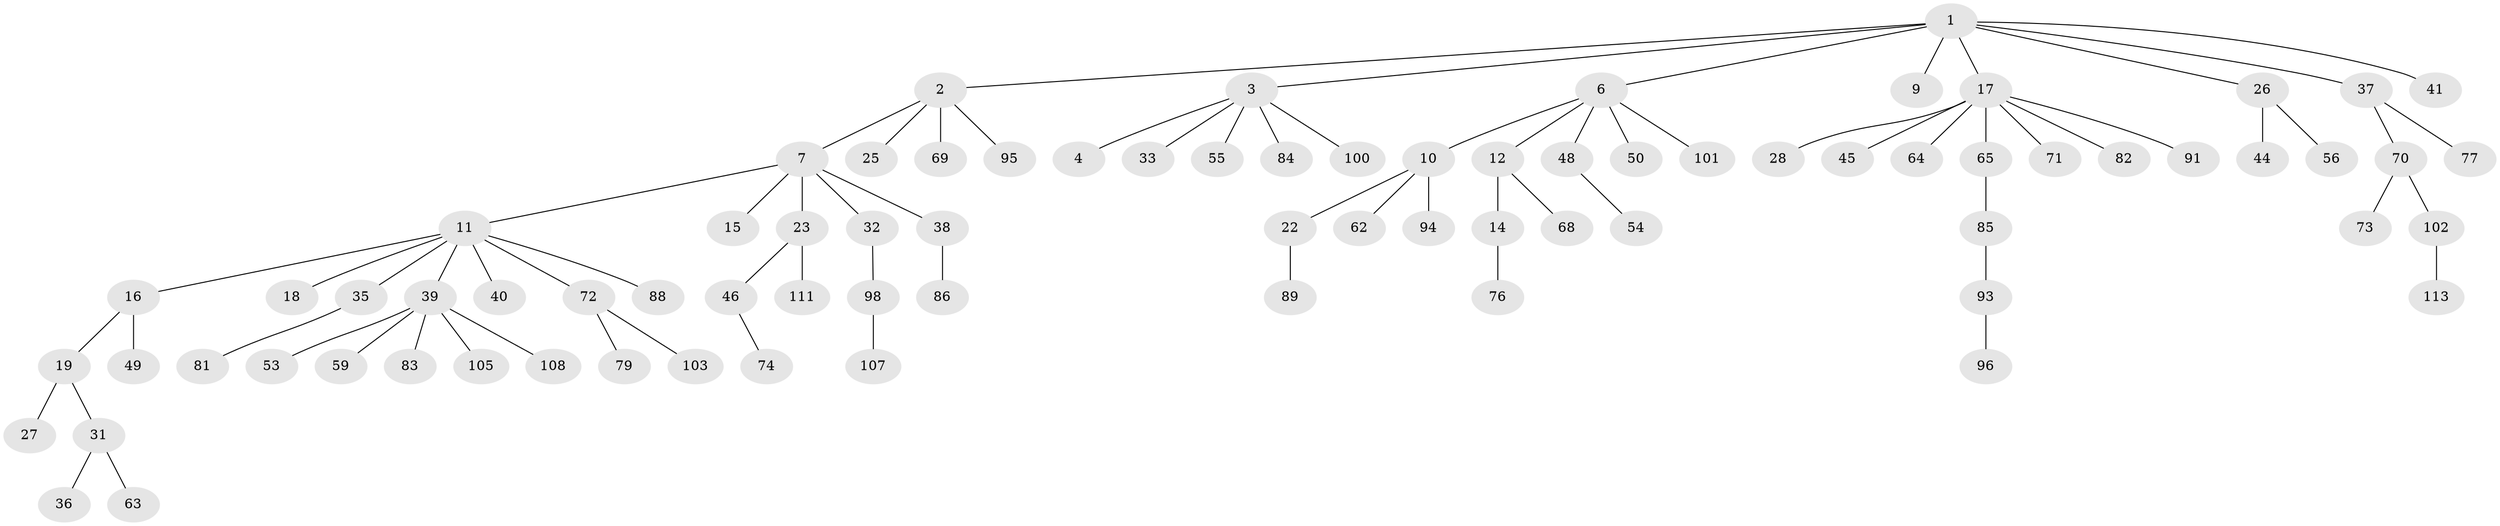 // Generated by graph-tools (version 1.1) at 2025/52/02/27/25 19:52:10]
// undirected, 80 vertices, 79 edges
graph export_dot {
graph [start="1"]
  node [color=gray90,style=filled];
  1 [super="+5"];
  2 [super="+51"];
  3 [super="+24"];
  4 [super="+8"];
  6 [super="+30"];
  7;
  9 [super="+109"];
  10 [super="+42"];
  11 [super="+13"];
  12 [super="+29"];
  14 [super="+60"];
  15 [super="+110"];
  16;
  17 [super="+20"];
  18 [super="+21"];
  19 [super="+61"];
  22 [super="+58"];
  23 [super="+34"];
  25;
  26 [super="+43"];
  27;
  28 [super="+87"];
  31 [super="+67"];
  32 [super="+75"];
  33;
  35 [super="+47"];
  36 [super="+92"];
  37 [super="+66"];
  38 [super="+52"];
  39 [super="+57"];
  40;
  41;
  44 [super="+99"];
  45;
  46 [super="+78"];
  48;
  49;
  50;
  53;
  54 [super="+97"];
  55;
  56;
  59;
  62;
  63;
  64;
  65 [super="+90"];
  68;
  69 [super="+104"];
  70;
  71;
  72 [super="+80"];
  73 [super="+112"];
  74;
  76;
  77;
  79;
  81;
  82;
  83;
  84;
  85;
  86;
  88;
  89;
  91;
  93;
  94;
  95;
  96;
  98;
  100;
  101;
  102 [super="+106"];
  103;
  105;
  107;
  108;
  111;
  113;
  1 -- 2;
  1 -- 3;
  1 -- 17;
  1 -- 37;
  1 -- 6;
  1 -- 9;
  1 -- 26;
  1 -- 41;
  2 -- 7;
  2 -- 25;
  2 -- 95;
  2 -- 69;
  3 -- 4;
  3 -- 33;
  3 -- 84;
  3 -- 100;
  3 -- 55;
  6 -- 10;
  6 -- 12;
  6 -- 48;
  6 -- 101;
  6 -- 50;
  7 -- 11;
  7 -- 15;
  7 -- 23;
  7 -- 32;
  7 -- 38;
  10 -- 22;
  10 -- 62;
  10 -- 94;
  11 -- 16;
  11 -- 18;
  11 -- 39;
  11 -- 40;
  11 -- 72;
  11 -- 88;
  11 -- 35;
  12 -- 14;
  12 -- 68;
  14 -- 76;
  16 -- 19;
  16 -- 49;
  17 -- 45;
  17 -- 64;
  17 -- 65;
  17 -- 71;
  17 -- 91;
  17 -- 82;
  17 -- 28;
  19 -- 27;
  19 -- 31;
  22 -- 89;
  23 -- 46;
  23 -- 111;
  26 -- 56;
  26 -- 44;
  31 -- 36;
  31 -- 63;
  32 -- 98;
  35 -- 81;
  37 -- 77;
  37 -- 70;
  38 -- 86;
  39 -- 53;
  39 -- 105;
  39 -- 59;
  39 -- 83;
  39 -- 108;
  46 -- 74;
  48 -- 54;
  65 -- 85;
  70 -- 73;
  70 -- 102;
  72 -- 79;
  72 -- 103;
  85 -- 93;
  93 -- 96;
  98 -- 107;
  102 -- 113;
}
